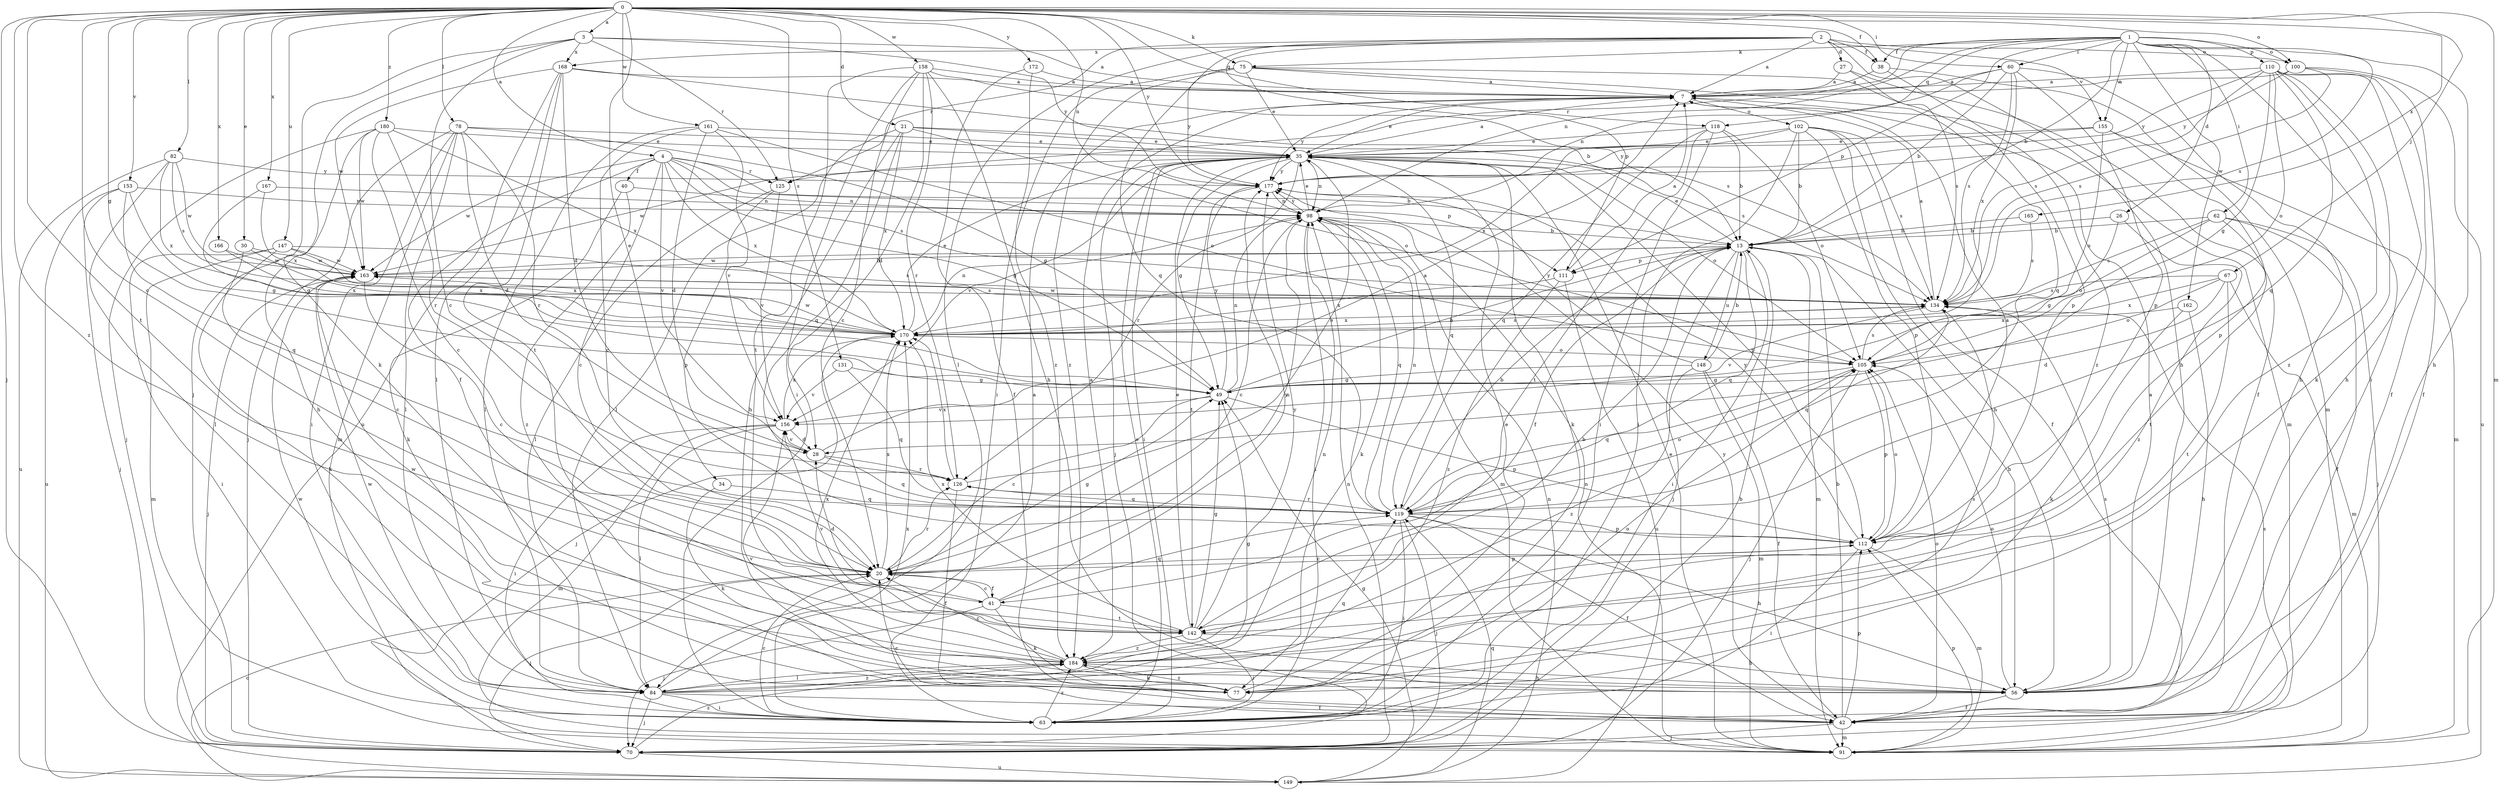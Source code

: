 strict digraph  {
0;
1;
2;
3;
4;
7;
13;
20;
21;
26;
27;
28;
30;
34;
35;
38;
40;
41;
42;
49;
56;
60;
62;
63;
67;
70;
75;
77;
78;
82;
84;
91;
98;
100;
102;
105;
110;
111;
112;
118;
119;
125;
126;
131;
134;
142;
147;
148;
149;
153;
155;
156;
158;
161;
162;
163;
165;
166;
167;
168;
170;
172;
177;
180;
184;
0 -> 3  [label=a];
0 -> 4  [label=a];
0 -> 20  [label=c];
0 -> 21  [label=d];
0 -> 30  [label=e];
0 -> 34  [label=e];
0 -> 38  [label=f];
0 -> 49  [label=g];
0 -> 60  [label=i];
0 -> 67  [label=j];
0 -> 70  [label=j];
0 -> 75  [label=k];
0 -> 78  [label=l];
0 -> 82  [label=l];
0 -> 91  [label=m];
0 -> 98  [label=n];
0 -> 100  [label=o];
0 -> 118  [label=q];
0 -> 131  [label=s];
0 -> 142  [label=t];
0 -> 147  [label=u];
0 -> 153  [label=v];
0 -> 158  [label=w];
0 -> 161  [label=w];
0 -> 165  [label=x];
0 -> 166  [label=x];
0 -> 167  [label=x];
0 -> 172  [label=y];
0 -> 177  [label=y];
0 -> 180  [label=z];
0 -> 184  [label=z];
1 -> 13  [label=b];
1 -> 26  [label=d];
1 -> 38  [label=f];
1 -> 56  [label=h];
1 -> 60  [label=i];
1 -> 62  [label=i];
1 -> 63  [label=i];
1 -> 75  [label=k];
1 -> 98  [label=n];
1 -> 100  [label=o];
1 -> 110  [label=p];
1 -> 111  [label=p];
1 -> 118  [label=q];
1 -> 125  [label=r];
1 -> 134  [label=s];
1 -> 155  [label=v];
1 -> 162  [label=w];
2 -> 7  [label=a];
2 -> 27  [label=d];
2 -> 38  [label=f];
2 -> 56  [label=h];
2 -> 84  [label=l];
2 -> 100  [label=o];
2 -> 111  [label=p];
2 -> 119  [label=q];
2 -> 125  [label=r];
2 -> 155  [label=v];
2 -> 168  [label=x];
3 -> 7  [label=a];
3 -> 20  [label=c];
3 -> 70  [label=j];
3 -> 77  [label=k];
3 -> 125  [label=r];
3 -> 168  [label=x];
3 -> 177  [label=y];
4 -> 13  [label=b];
4 -> 20  [label=c];
4 -> 40  [label=f];
4 -> 41  [label=f];
4 -> 49  [label=g];
4 -> 111  [label=p];
4 -> 125  [label=r];
4 -> 134  [label=s];
4 -> 156  [label=v];
4 -> 163  [label=w];
4 -> 170  [label=x];
7 -> 35  [label=e];
7 -> 91  [label=m];
7 -> 102  [label=o];
7 -> 177  [label=y];
13 -> 35  [label=e];
13 -> 41  [label=f];
13 -> 56  [label=h];
13 -> 63  [label=i];
13 -> 70  [label=j];
13 -> 91  [label=m];
13 -> 111  [label=p];
13 -> 119  [label=q];
13 -> 148  [label=u];
13 -> 163  [label=w];
20 -> 41  [label=f];
20 -> 49  [label=g];
20 -> 70  [label=j];
20 -> 98  [label=n];
20 -> 112  [label=p];
20 -> 126  [label=r];
20 -> 170  [label=x];
21 -> 35  [label=e];
21 -> 56  [label=h];
21 -> 84  [label=l];
21 -> 105  [label=o];
21 -> 119  [label=q];
21 -> 134  [label=s];
21 -> 170  [label=x];
26 -> 13  [label=b];
26 -> 105  [label=o];
26 -> 184  [label=z];
27 -> 7  [label=a];
27 -> 42  [label=f];
27 -> 134  [label=s];
28 -> 7  [label=a];
28 -> 119  [label=q];
28 -> 126  [label=r];
28 -> 156  [label=v];
30 -> 20  [label=c];
30 -> 163  [label=w];
30 -> 170  [label=x];
34 -> 77  [label=k];
34 -> 119  [label=q];
35 -> 7  [label=a];
35 -> 49  [label=g];
35 -> 63  [label=i];
35 -> 70  [label=j];
35 -> 77  [label=k];
35 -> 98  [label=n];
35 -> 105  [label=o];
35 -> 112  [label=p];
35 -> 119  [label=q];
35 -> 126  [label=r];
35 -> 156  [label=v];
35 -> 163  [label=w];
35 -> 177  [label=y];
38 -> 7  [label=a];
38 -> 91  [label=m];
38 -> 184  [label=z];
40 -> 77  [label=k];
40 -> 98  [label=n];
40 -> 184  [label=z];
41 -> 20  [label=c];
41 -> 28  [label=d];
41 -> 70  [label=j];
41 -> 77  [label=k];
41 -> 119  [label=q];
41 -> 142  [label=t];
41 -> 177  [label=y];
42 -> 13  [label=b];
42 -> 20  [label=c];
42 -> 70  [label=j];
42 -> 91  [label=m];
42 -> 105  [label=o];
42 -> 112  [label=p];
42 -> 177  [label=y];
49 -> 13  [label=b];
49 -> 20  [label=c];
49 -> 98  [label=n];
49 -> 112  [label=p];
49 -> 156  [label=v];
49 -> 177  [label=y];
56 -> 7  [label=a];
56 -> 42  [label=f];
56 -> 105  [label=o];
56 -> 134  [label=s];
56 -> 156  [label=v];
60 -> 7  [label=a];
60 -> 13  [label=b];
60 -> 56  [label=h];
60 -> 98  [label=n];
60 -> 112  [label=p];
60 -> 134  [label=s];
60 -> 170  [label=x];
62 -> 13  [label=b];
62 -> 42  [label=f];
62 -> 49  [label=g];
62 -> 70  [label=j];
62 -> 134  [label=s];
62 -> 142  [label=t];
63 -> 20  [label=c];
63 -> 35  [label=e];
63 -> 163  [label=w];
63 -> 170  [label=x];
63 -> 184  [label=z];
67 -> 28  [label=d];
67 -> 91  [label=m];
67 -> 105  [label=o];
67 -> 134  [label=s];
67 -> 142  [label=t];
67 -> 170  [label=x];
70 -> 13  [label=b];
70 -> 98  [label=n];
70 -> 149  [label=u];
70 -> 184  [label=z];
75 -> 7  [label=a];
75 -> 35  [label=e];
75 -> 63  [label=i];
75 -> 112  [label=p];
75 -> 119  [label=q];
75 -> 177  [label=y];
75 -> 184  [label=z];
77 -> 35  [label=e];
77 -> 105  [label=o];
77 -> 134  [label=s];
77 -> 184  [label=z];
78 -> 28  [label=d];
78 -> 35  [label=e];
78 -> 49  [label=g];
78 -> 63  [label=i];
78 -> 70  [label=j];
78 -> 84  [label=l];
78 -> 91  [label=m];
78 -> 126  [label=r];
82 -> 84  [label=l];
82 -> 134  [label=s];
82 -> 149  [label=u];
82 -> 163  [label=w];
82 -> 170  [label=x];
82 -> 177  [label=y];
84 -> 7  [label=a];
84 -> 42  [label=f];
84 -> 49  [label=g];
84 -> 63  [label=i];
84 -> 70  [label=j];
84 -> 98  [label=n];
84 -> 119  [label=q];
84 -> 163  [label=w];
84 -> 184  [label=z];
91 -> 35  [label=e];
91 -> 98  [label=n];
91 -> 112  [label=p];
91 -> 134  [label=s];
98 -> 13  [label=b];
98 -> 20  [label=c];
98 -> 35  [label=e];
98 -> 63  [label=i];
98 -> 77  [label=k];
98 -> 91  [label=m];
98 -> 119  [label=q];
98 -> 177  [label=y];
100 -> 7  [label=a];
100 -> 42  [label=f];
100 -> 134  [label=s];
100 -> 149  [label=u];
100 -> 177  [label=y];
102 -> 13  [label=b];
102 -> 35  [label=e];
102 -> 42  [label=f];
102 -> 56  [label=h];
102 -> 63  [label=i];
102 -> 112  [label=p];
102 -> 134  [label=s];
102 -> 170  [label=x];
105 -> 49  [label=g];
105 -> 70  [label=j];
105 -> 112  [label=p];
105 -> 119  [label=q];
105 -> 134  [label=s];
110 -> 7  [label=a];
110 -> 42  [label=f];
110 -> 49  [label=g];
110 -> 56  [label=h];
110 -> 77  [label=k];
110 -> 105  [label=o];
110 -> 119  [label=q];
110 -> 134  [label=s];
110 -> 177  [label=y];
110 -> 184  [label=z];
111 -> 7  [label=a];
111 -> 149  [label=u];
111 -> 170  [label=x];
111 -> 184  [label=z];
112 -> 7  [label=a];
112 -> 20  [label=c];
112 -> 63  [label=i];
112 -> 91  [label=m];
112 -> 105  [label=o];
112 -> 177  [label=y];
118 -> 13  [label=b];
118 -> 35  [label=e];
118 -> 63  [label=i];
118 -> 105  [label=o];
118 -> 119  [label=q];
118 -> 142  [label=t];
119 -> 13  [label=b];
119 -> 42  [label=f];
119 -> 56  [label=h];
119 -> 63  [label=i];
119 -> 70  [label=j];
119 -> 98  [label=n];
119 -> 105  [label=o];
119 -> 112  [label=p];
119 -> 126  [label=r];
125 -> 84  [label=l];
125 -> 112  [label=p];
125 -> 156  [label=v];
126 -> 35  [label=e];
126 -> 42  [label=f];
126 -> 119  [label=q];
126 -> 170  [label=x];
131 -> 49  [label=g];
131 -> 119  [label=q];
131 -> 156  [label=v];
134 -> 7  [label=a];
134 -> 119  [label=q];
134 -> 156  [label=v];
134 -> 163  [label=w];
134 -> 170  [label=x];
142 -> 13  [label=b];
142 -> 35  [label=e];
142 -> 49  [label=g];
142 -> 56  [label=h];
142 -> 63  [label=i];
142 -> 156  [label=v];
142 -> 170  [label=x];
142 -> 177  [label=y];
142 -> 184  [label=z];
147 -> 63  [label=i];
147 -> 77  [label=k];
147 -> 91  [label=m];
147 -> 134  [label=s];
147 -> 163  [label=w];
147 -> 170  [label=x];
148 -> 13  [label=b];
148 -> 42  [label=f];
148 -> 49  [label=g];
148 -> 91  [label=m];
148 -> 177  [label=y];
148 -> 184  [label=z];
149 -> 20  [label=c];
149 -> 49  [label=g];
149 -> 98  [label=n];
149 -> 119  [label=q];
153 -> 49  [label=g];
153 -> 70  [label=j];
153 -> 98  [label=n];
153 -> 119  [label=q];
153 -> 149  [label=u];
155 -> 35  [label=e];
155 -> 91  [label=m];
155 -> 105  [label=o];
155 -> 112  [label=p];
155 -> 177  [label=y];
156 -> 28  [label=d];
156 -> 63  [label=i];
156 -> 84  [label=l];
156 -> 91  [label=m];
156 -> 170  [label=x];
158 -> 7  [label=a];
158 -> 13  [label=b];
158 -> 20  [label=c];
158 -> 28  [label=d];
158 -> 56  [label=h];
158 -> 63  [label=i];
158 -> 126  [label=r];
158 -> 142  [label=t];
161 -> 20  [label=c];
161 -> 28  [label=d];
161 -> 35  [label=e];
161 -> 84  [label=l];
161 -> 105  [label=o];
161 -> 156  [label=v];
162 -> 56  [label=h];
162 -> 77  [label=k];
162 -> 170  [label=x];
163 -> 13  [label=b];
163 -> 20  [label=c];
163 -> 70  [label=j];
163 -> 134  [label=s];
165 -> 13  [label=b];
165 -> 134  [label=s];
166 -> 163  [label=w];
166 -> 170  [label=x];
167 -> 49  [label=g];
167 -> 98  [label=n];
167 -> 170  [label=x];
168 -> 7  [label=a];
168 -> 28  [label=d];
168 -> 84  [label=l];
168 -> 134  [label=s];
168 -> 142  [label=t];
168 -> 149  [label=u];
168 -> 163  [label=w];
170 -> 35  [label=e];
170 -> 70  [label=j];
170 -> 98  [label=n];
170 -> 105  [label=o];
170 -> 134  [label=s];
170 -> 163  [label=w];
172 -> 7  [label=a];
172 -> 42  [label=f];
172 -> 184  [label=z];
177 -> 98  [label=n];
177 -> 142  [label=t];
180 -> 20  [label=c];
180 -> 35  [label=e];
180 -> 56  [label=h];
180 -> 70  [label=j];
180 -> 126  [label=r];
180 -> 163  [label=w];
180 -> 170  [label=x];
184 -> 7  [label=a];
184 -> 20  [label=c];
184 -> 56  [label=h];
184 -> 77  [label=k];
184 -> 84  [label=l];
184 -> 163  [label=w];
184 -> 170  [label=x];
}
